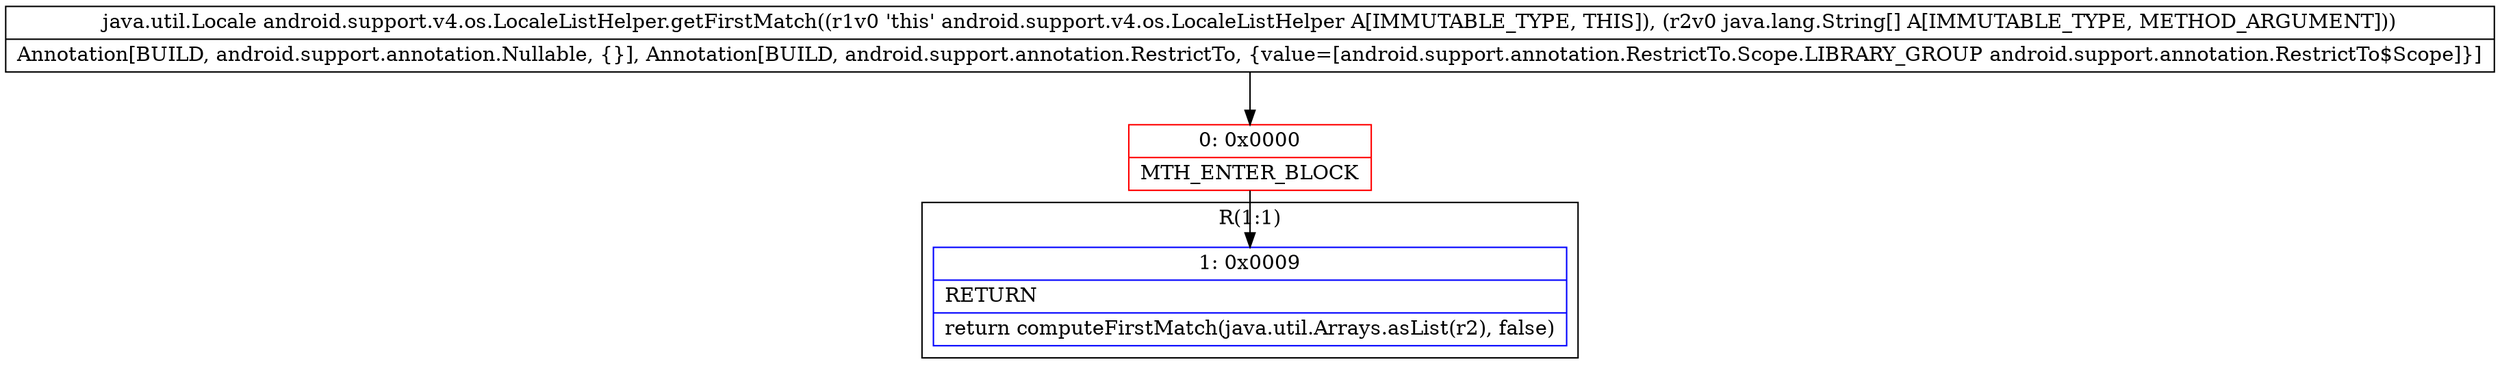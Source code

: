 digraph "CFG forandroid.support.v4.os.LocaleListHelper.getFirstMatch([Ljava\/lang\/String;)Ljava\/util\/Locale;" {
subgraph cluster_Region_474109795 {
label = "R(1:1)";
node [shape=record,color=blue];
Node_1 [shape=record,label="{1\:\ 0x0009|RETURN\l|return computeFirstMatch(java.util.Arrays.asList(r2), false)\l}"];
}
Node_0 [shape=record,color=red,label="{0\:\ 0x0000|MTH_ENTER_BLOCK\l}"];
MethodNode[shape=record,label="{java.util.Locale android.support.v4.os.LocaleListHelper.getFirstMatch((r1v0 'this' android.support.v4.os.LocaleListHelper A[IMMUTABLE_TYPE, THIS]), (r2v0 java.lang.String[] A[IMMUTABLE_TYPE, METHOD_ARGUMENT]))  | Annotation[BUILD, android.support.annotation.Nullable, \{\}], Annotation[BUILD, android.support.annotation.RestrictTo, \{value=[android.support.annotation.RestrictTo.Scope.LIBRARY_GROUP android.support.annotation.RestrictTo$Scope]\}]\l}"];
MethodNode -> Node_0;
Node_0 -> Node_1;
}

